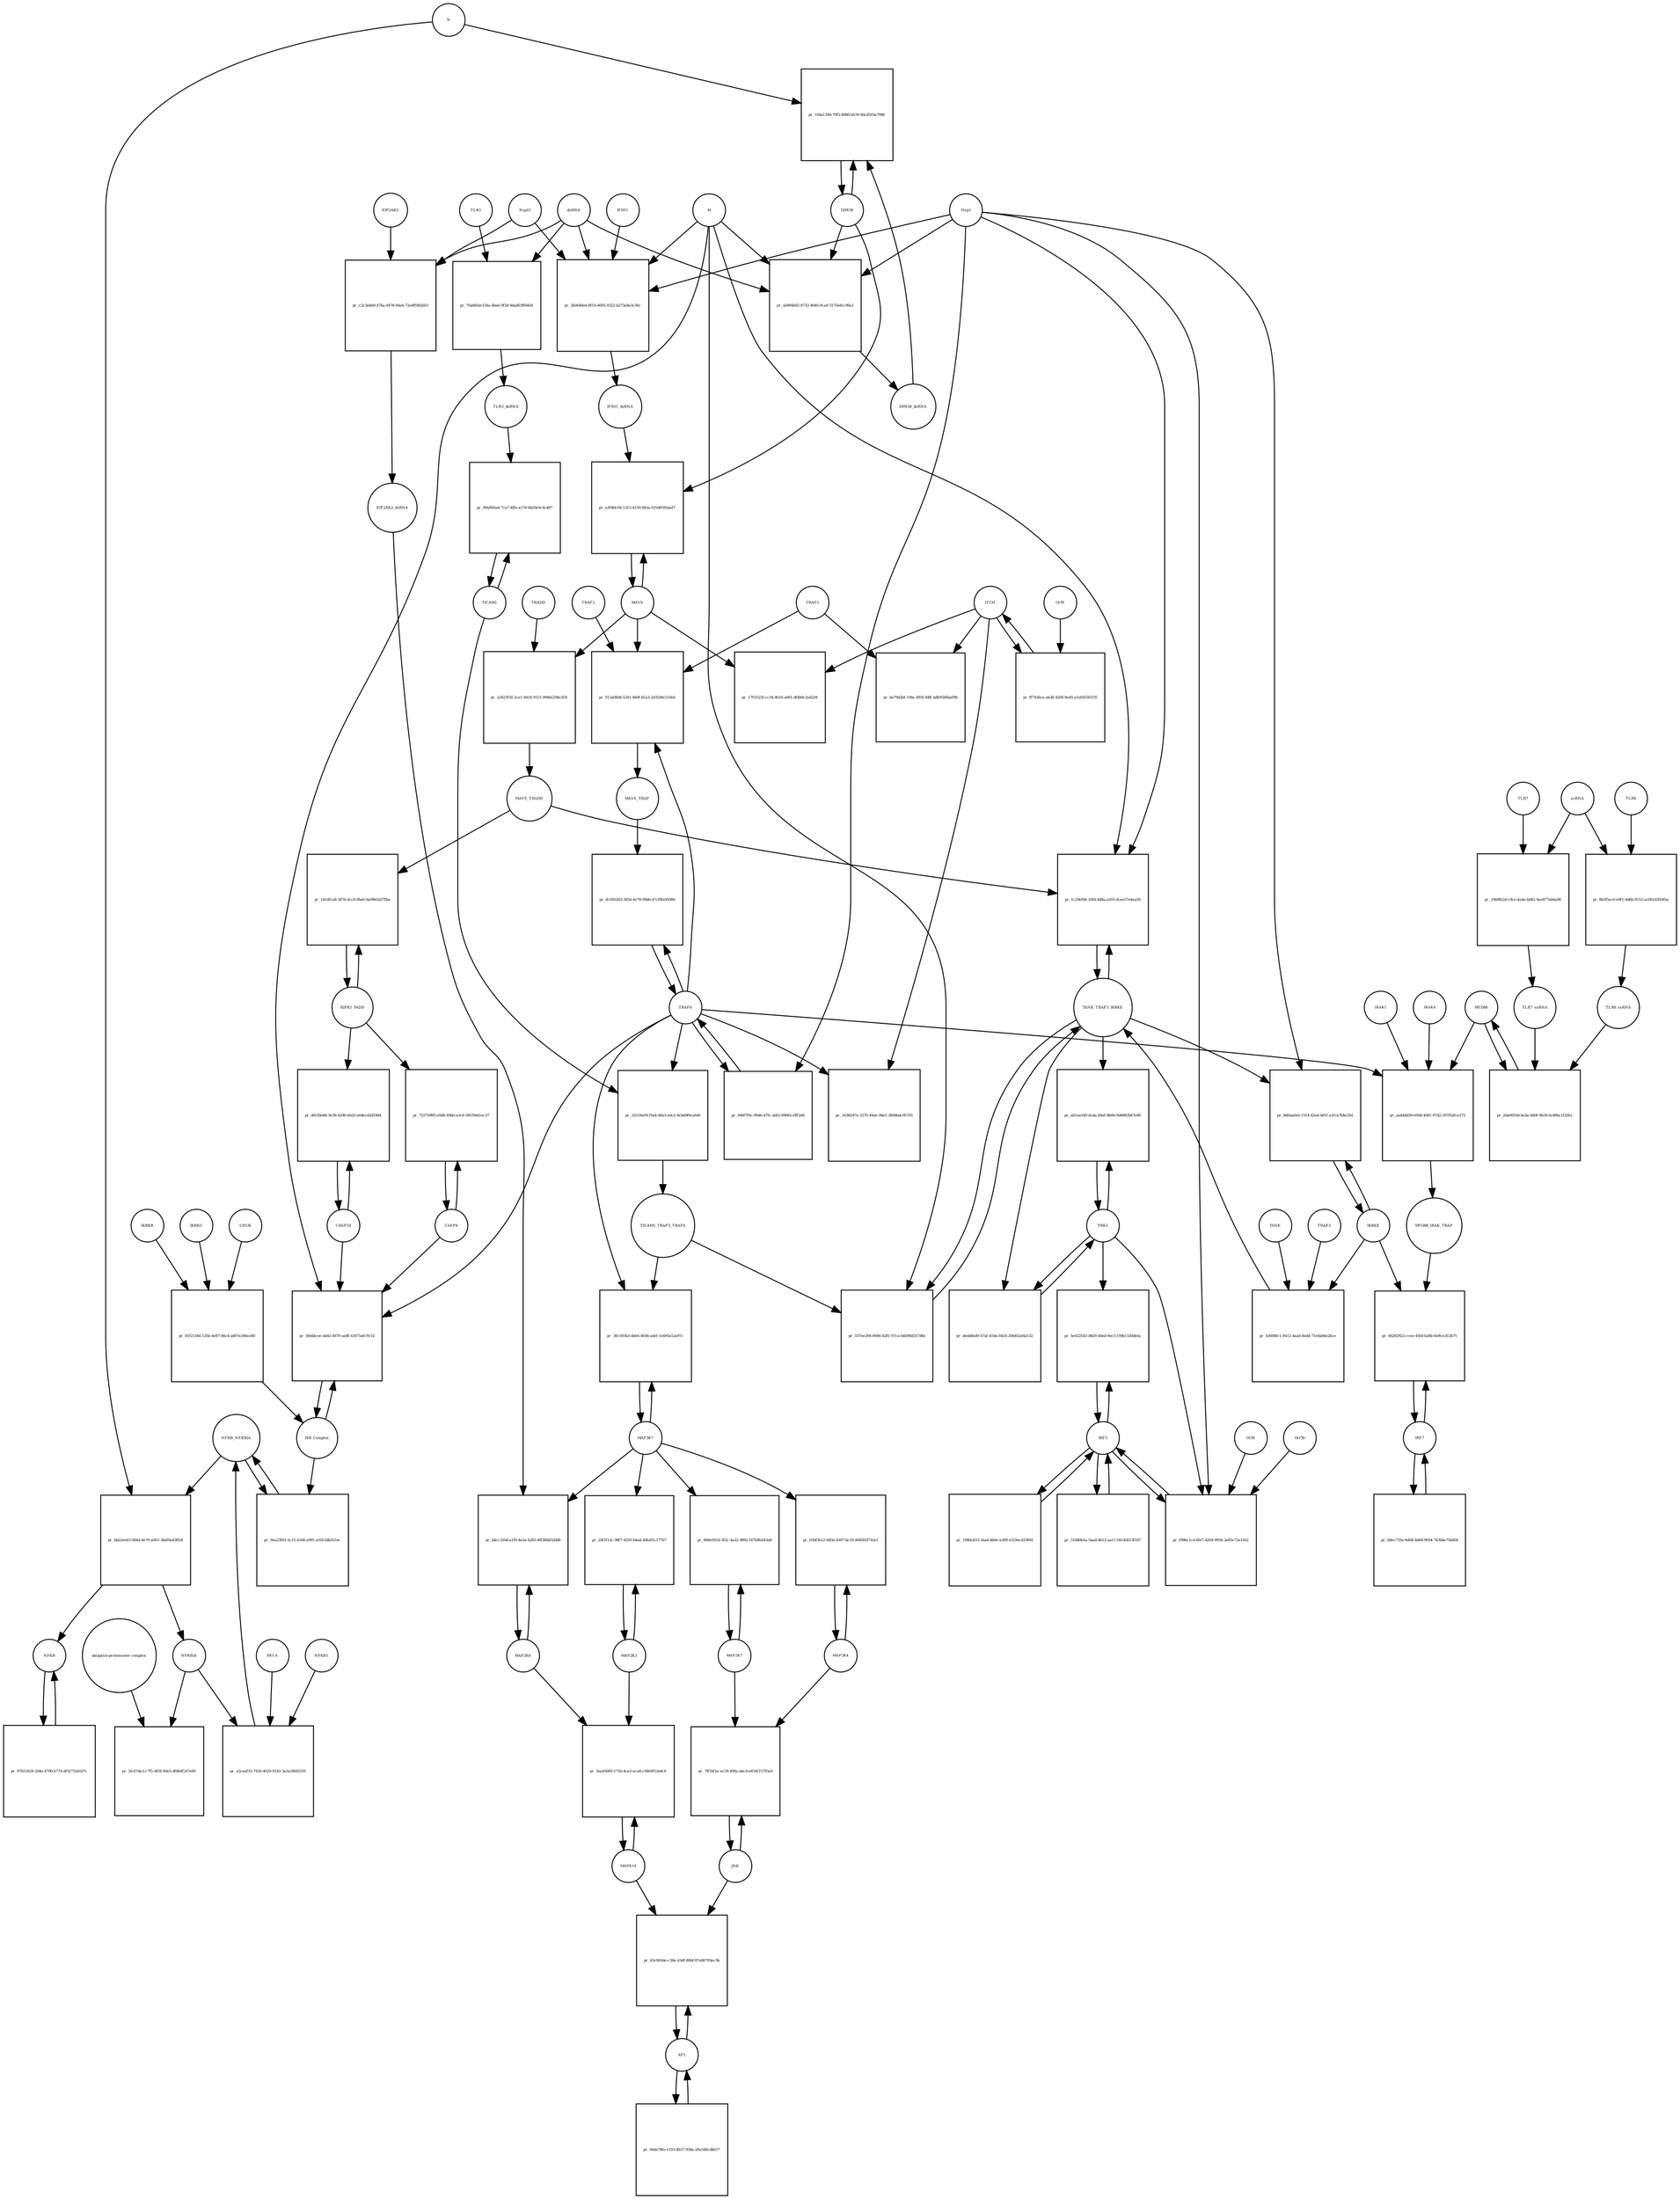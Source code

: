 strict digraph  {
NFKB_NFKBIA [annotation="", bipartite=0, cls=complex, fontsize=4, label=NFKB_NFKBIA, shape=circle];
"pr_bb22ee03-084d-4e70-a001-3bef0a43ffa9" [annotation="", bipartite=1, cls=process, fontsize=4, label="pr_bb22ee03-084d-4e70-a001-3bef0a43ffa9", shape=square];
NFKB [annotation="", bipartite=0, cls=complex, fontsize=4, label=NFKB, shape=circle];
NFKBIA [annotation=urn_miriam_hgnc_7797, bipartite=0, cls=macromolecule, fontsize=4, label=NFKBIA, shape=circle];
N [annotation=urn_miriam_ncbiprotein_1798174255, bipartite=0, cls=macromolecule, fontsize=4, label=N, shape=circle];
TLR3 [annotation=urn_miriam_hgnc_11849, bipartite=0, cls="macromolecule multimer", fontsize=4, label=TLR3, shape=circle];
"pr_7fab6fab-f24a-4ba6-9f34-9dad03ff6444" [annotation="", bipartite=1, cls=process, fontsize=4, label="pr_7fab6fab-f24a-4ba6-9f34-9dad03ff6444", shape=square];
dsRNA [annotation="", bipartite=0, cls="nucleic acid feature", fontsize=4, label=dsRNA, shape=circle];
TLR3_dsRNA [annotation="", bipartite=0, cls=complex, fontsize=4, label=TLR3_dsRNA, shape=circle];
"pr_a0494b92-8733-4040-9ca4-5175e8cc99a1" [annotation="", bipartite=1, cls=process, fontsize=4, label="pr_a0494b92-8733-4040-9ca4-5175e8cc99a1", shape=square];
DDX58_dsRNA [annotation="", bipartite=0, cls=complex, fontsize=4, label=DDX58_dsRNA, shape=circle];
M [annotation=urn_miriam_ncbiprotein_1796318601, bipartite=0, cls=macromolecule, fontsize=4, label=M, shape=circle];
Nsp3 [annotation=urn_miriam_ncbiprotein_1802476807, bipartite=0, cls=macromolecule, fontsize=4, label=Nsp3, shape=circle];
DDX58 [annotation=urn_miriam_hgnc_19102, bipartite=0, cls=macromolecule, fontsize=4, label=DDX58, shape=circle];
"pr_5b0640ed-8f19-4695-9322-b273a8e3c36c" [annotation="", bipartite=1, cls=process, fontsize=4, label="pr_5b0640ed-8f19-4695-9322-b273a8e3c36c", shape=square];
IFIH1_dsRNA [annotation="", bipartite=0, cls=complex, fontsize=4, label=IFIH1_dsRNA, shape=circle];
Nsp15 [annotation=urn_miriam_ncbiprotein_1802476818, bipartite=0, cls=macromolecule, fontsize=4, label=Nsp15, shape=circle];
IFIH1 [annotation=urn_miriam_hgnc_18873, bipartite=0, cls=macromolecule, fontsize=4, label=IFIH1, shape=circle];
"pr_104a139d-70f5-4880-b539-9dcd503a7086" [annotation="", bipartite=1, cls=process, fontsize=4, label="pr_104a139d-70f5-4880-b539-9dcd503a7086", shape=square];
MAVS [annotation=urn_miriam_hgnc_29233, bipartite=0, cls="macromolecule multimer", fontsize=4, label=MAVS, shape=circle];
"pr_a3040c04-1313-4150-843a-025d0592aef7" [annotation="", bipartite=1, cls=process, fontsize=4, label="pr_a3040c04-1313-4150-843a-025d0592aef7", shape=square];
"pr_2fc67da3-c7f5-493f-89e5-df4b4f247e90" [annotation="", bipartite=1, cls=process, fontsize=4, label="pr_2fc67da3-c7f5-493f-89e5-df4b4f247e90", shape=square];
"ubiquitin-proteasome complex" [annotation="", bipartite=0, cls=complex, fontsize=4, label="ubiquitin-proteasome complex", shape=circle];
IRF3 [annotation=urn_miriam_hgnc_6118, bipartite=0, cls="macromolecule multimer", fontsize=4, label=IRF3, shape=circle];
"pr_5e422543-d829-40ed-9ec5-f39b1320db5a" [annotation="", bipartite=1, cls=process, fontsize=4, label="pr_5e422543-d829-40ed-9ec5-f39b1320db5a", shape=square];
TBK1 [annotation="", bipartite=0, cls=macromolecule, fontsize=4, label=TBK1, shape=circle];
"pr_f99bc1c4-6fe7-4204-9954-2e83c72e1502" [annotation="", bipartite=1, cls=process, fontsize=4, label="pr_f99bc1c4-6fe7-4204-9954-2e83c72e1502", shape=square];
Orf3b [annotation=urn_miriam_uniprot_P59633, bipartite=0, cls=macromolecule, fontsize=4, label=Orf3b, shape=circle];
Orf8 [annotation=urn_miriam_ncbiprotein_1796318604, bipartite=0, cls=macromolecule, fontsize=4, label=Orf8, shape=circle];
IRF7 [annotation=urn_miriam_hgnc_6122, bipartite=0, cls="macromolecule multimer", fontsize=4, label=IRF7, shape=circle];
"pr_66282922-ccee-45fd-b26b-0effe1d12b75" [annotation="", bipartite=1, cls=process, fontsize=4, label="pr_66282922-ccee-45fd-b26b-0effe1d12b75", shape=square];
IKBKE [annotation=urn_miriam_hgnc_14552, bipartite=0, cls=macromolecule, fontsize=4, label=IKBKE, shape=circle];
MYD88_IRAK_TRAF [annotation="", bipartite=0, cls=complex, fontsize=4, label=MYD88_IRAK_TRAF, shape=circle];
TRAF6 [annotation=urn_miriam_hgnc_12036, bipartite=0, cls=macromolecule, fontsize=4, label=TRAF6, shape=circle];
"pr_dc050283-3854-4e78-99d6-47cf9fa95089" [annotation="", bipartite=1, cls=process, fontsize=4, label="pr_dc050283-3854-4e78-99d6-47cf9fa95089", shape=square];
MAVS_TRAF [annotation="", bipartite=0, cls=complex, fontsize=4, label=MAVS_TRAF, shape=circle];
"pr_1703523f-cc34-4616-ab61-df4b0c2ed2d4" [annotation="", bipartite=1, cls=process, fontsize=4, label="pr_1703523f-cc34-4616-ab61-df4b0c2ed2d4", shape=square];
ITCH [annotation="", bipartite=0, cls=macromolecule, fontsize=4, label=ITCH, shape=circle];
TRAF5 [annotation=urn_miriam_hgnc_12035, bipartite=0, cls=macromolecule, fontsize=4, label=TRAF5, shape=circle];
"pr_be79d2bf-19bc-493f-84ff-bdb95b6ba09b" [annotation="", bipartite=1, cls=process, fontsize=4, label="pr_be79d2bf-19bc-493f-84ff-bdb95b6ba09b", shape=square];
"pr_1636247e-3270-49ae-9be1-3b94bdc05705" [annotation="", bipartite=1, cls=process, fontsize=4, label="pr_1636247e-3270-49ae-9be1-3b94bdc05705", shape=square];
TICAM1 [annotation=urn_miriam_hgnc_18348, bipartite=0, cls=macromolecule, fontsize=4, label=TICAM1, shape=circle];
"pr_99a856ad-7ca7-4ffe-a176-6b20e5c4c497" [annotation="", bipartite=1, cls=process, fontsize=4, label="pr_99a856ad-7ca7-4ffe-a176-6b20e5c4c497", shape=square];
"pr_32518a59-f5a4-49a3-a0c2-6cbd9f6cafe8" [annotation="", bipartite=1, cls=process, fontsize=4, label="pr_32518a59-f5a4-49a3-a0c2-6cbd9f6cafe8", shape=square];
TICAM1_TRAF3_TRAF6 [annotation="", bipartite=0, cls=complex, fontsize=4, label=TICAM1_TRAF3_TRAF6, shape=circle];
TANK_TRAF3_IKBKE [annotation="", bipartite=0, cls=complex, fontsize=4, label=TANK_TRAF3_IKBKE, shape=circle];
"pr_557ee294-8946-4281-97ca-b8390d357d6e" [annotation="", bipartite=1, cls=process, fontsize=4, label="pr_557ee294-8946-4281-97ca-b8390d357d6e", shape=square];
"pr_ab1ea549-dcda-49af-9b0b-9d6883b47e80" [annotation="", bipartite=1, cls=process, fontsize=4, label="pr_ab1ea549-dcda-49af-9b0b-9d6883b47e80", shape=square];
"pr_8d0aa0a5-1514-42ed-b81f-a1fca7b4e254" [annotation="", bipartite=1, cls=process, fontsize=4, label="pr_8d0aa0a5-1514-42ed-b81f-a1fca7b4e254", shape=square];
MYD88 [annotation="", bipartite=0, cls=macromolecule, fontsize=4, label=MYD88, shape=circle];
"pr_aa44dd39-650d-4081-97d2-597f42fce172" [annotation="", bipartite=1, cls=process, fontsize=4, label="pr_aa44dd39-650d-4081-97d2-597f42fce172", shape=square];
IRAK1 [annotation=urn_miriam_hgnc_6112, bipartite=0, cls=macromolecule, fontsize=4, label=IRAK1, shape=circle];
IRAK4 [annotation=urn_miriam_hgnc_17967, bipartite=0, cls=macromolecule, fontsize=4, label=IRAK4, shape=circle];
TLR7 [annotation=urn_miriam_hgnc_15631, bipartite=0, cls=macromolecule, fontsize=4, label=TLR7, shape=circle];
"pr_19b9fb2d-c0ce-4a4e-bd42-9ee877e84a98" [annotation="", bipartite=1, cls=process, fontsize=4, label="pr_19b9fb2d-c0ce-4a4e-bd42-9ee877e84a98", shape=square];
TLR7_ssRNA [annotation="", bipartite=0, cls=complex, fontsize=4, label=TLR7_ssRNA, shape=circle];
ssRNA [annotation="", bipartite=0, cls="nucleic acid feature", fontsize=4, label=ssRNA, shape=circle];
TLR8 [annotation=urn_miriam_hgnc_15632, bipartite=0, cls=macromolecule, fontsize=4, label=TLR8, shape=circle];
"pr_8b3f5ec0-e9f1-4d6b-9152-ac001d39365a" [annotation="", bipartite=1, cls=process, fontsize=4, label="pr_8b3f5ec0-e9f1-4d6b-9152-ac001d39365a", shape=square];
TLR8_ssRNA [annotation="", bipartite=0, cls=complex, fontsize=4, label=TLR8_ssRNA, shape=circle];
"pr_2da0055d-bcba-4d0f-9b34-bc88bc1f32b1" [annotation="", bipartite=1, cls=process, fontsize=4, label="pr_2da0055d-bcba-4d0f-9b34-bc88bc1f32b1", shape=square];
MAP3K7 [annotation="", bipartite=0, cls=macromolecule, fontsize=4, label=MAP3K7, shape=circle];
"pr_36c593b3-d0e6-4656-adef-1e695e52a97c" [annotation="", bipartite=1, cls=process, fontsize=4, label="pr_36c593b3-d0e6-4656-adef-1e695e52a97c", shape=square];
TRAF2 [annotation=urn_miriam_hgnc_12032, bipartite=0, cls=macromolecule, fontsize=4, label=TRAF2, shape=circle];
"pr_013a08d4-5241-460f-b5a3-2d35d8c510e6" [annotation="", bipartite=1, cls=process, fontsize=4, label="pr_013a08d4-5241-460f-b5a3-2d35d8c510e6", shape=square];
"pr_ff7426ce-ab38-4206-8e45-a1afd5561f35" [annotation="", bipartite=1, cls=process, fontsize=4, label="pr_ff7426ce-ab38-4206-8e45-a1afd5561f35", shape=square];
Orf9 [annotation=urn_miriam_uniprot_P59636, bipartite=0, cls=macromolecule, fontsize=4, label=Orf9, shape=circle];
"pr_a2825f56-2ce1-4416-9151-994b5296cd54" [annotation="", bipartite=1, cls=process, fontsize=4, label="pr_a2825f56-2ce1-4416-9151-994b5296cd54", shape=square];
MAVS_TRADD [annotation="", bipartite=0, cls=complex, fontsize=4, label=MAVS_TRADD, shape=circle];
TRADD [annotation=urn_miriam_hgnc_12030, bipartite=0, cls=macromolecule, fontsize=4, label=TRADD, shape=circle];
"pr_046f7f4c-8946-47fc-abf2-09081c0ff2dd" [annotation="", bipartite=1, cls=process, fontsize=4, label="pr_046f7f4c-8946-47fc-abf2-09081c0ff2dd", shape=square];
AP1 [annotation="", bipartite=0, cls=complex, fontsize=4, label=AP1, shape=circle];
"pr_83c065de-c38e-43df-80bf-87e80793ec3b" [annotation="", bipartite=1, cls=process, fontsize=4, label="pr_83c065de-c38e-43df-80bf-87e80793ec3b", shape=square];
MAPK14 [annotation="", bipartite=0, cls=macromolecule, fontsize=4, label=MAPK14, shape=circle];
JNK [annotation="", bipartite=0, cls=complex, fontsize=4, label=JNK, shape=circle];
"pr_7ff1bf1e-ec59-496a-abcd-e654f15765a9" [annotation="", bipartite=1, cls=process, fontsize=4, label="pr_7ff1bf1e-ec59-496a-abcd-e654f15765a9", shape=square];
MAP2K7 [annotation="", bipartite=0, cls=macromolecule, fontsize=4, label=MAP2K7, shape=circle];
MAP2K4 [annotation="", bipartite=0, cls=macromolecule, fontsize=4, label=MAP2K4, shape=circle];
"pr_03bf3612-0d5b-4307-bc18-406565f743cf" [annotation="", bipartite=1, cls=process, fontsize=4, label="pr_03bf3612-0d5b-4307-bc18-406565f743cf", shape=square];
"pr_868e591d-3f3c-4a22-9892-f47b9faf43a8" [annotation="", bipartite=1, cls=process, fontsize=4, label="pr_868e591d-3f3c-4a22-9892-f47b9faf43a8", shape=square];
MAP2K3 [annotation="", bipartite=0, cls=macromolecule, fontsize=4, label=MAP2K3, shape=circle];
"pr_24f1f12c-98f7-4250-b4ad-40b2f1c177b7" [annotation="", bipartite=1, cls=process, fontsize=4, label="pr_24f1f12c-98f7-4250-b4ad-40b2f1c177b7", shape=square];
MAP2K6 [annotation="", bipartite=0, cls=macromolecule, fontsize=4, label=MAP2K6, shape=circle];
"pr_b4cc320d-a1f9-4e2a-b283-4ff380d320d8" [annotation="", bipartite=1, cls=process, fontsize=4, label="pr_b4cc320d-a1f9-4e2a-b283-4ff380d320d8", shape=square];
EIF2AK2_dsRNA [annotation="", bipartite=0, cls=complex, fontsize=4, label=EIF2AK2_dsRNA, shape=circle];
"pr_c2c3ebb9-476a-4478-94eb-72e4ff082603" [annotation="", bipartite=1, cls=process, fontsize=4, label="pr_c2c3ebb9-476a-4478-94eb-72e4ff082603", shape=square];
EIF2AK2 [annotation=urn_miriam_hgnc_9437, bipartite=0, cls=macromolecule, fontsize=4, label=EIF2AK2, shape=circle];
RIPK1_FADD [annotation="", bipartite=0, cls=complex, fontsize=4, label=RIPK1_FADD, shape=circle];
"pr_141dfca8-387d-4cc8-8be0-ba9865d37fba" [annotation="", bipartite=1, cls=process, fontsize=4, label="pr_141dfca8-387d-4cc8-8be0-ba9865d37fba", shape=square];
CASP8 [annotation="", bipartite=0, cls=macromolecule, fontsize=4, label=CASP8, shape=circle];
"pr_72375995-e0d8-49bb-a3c6-5f6356d1ec37" [annotation="", bipartite=1, cls=process, fontsize=4, label="pr_72375995-e0d8-49bb-a3c6-5f6356d1ec37", shape=square];
CASP10 [annotation="", bipartite=0, cls=macromolecule, fontsize=4, label=CASP10, shape=circle];
"pr_d0cfb0d4-5e38-4296-b5d3-a0decd2d1864" [annotation="", bipartite=1, cls=process, fontsize=4, label="pr_d0cfb0d4-5e38-4296-b5d3-a0decd2d1864", shape=square];
"pr_9ea23f03-5c15-41b8-a991-a5015db351ec" [annotation="", bipartite=1, cls=process, fontsize=4, label="pr_9ea23f03-5c15-41b8-a991-a5015db351ec", shape=square];
"IKK Complex" [annotation="", bipartite=0, cls=complex, fontsize=4, label="IKK Complex", shape=circle];
"pr_5fb44cee-de82-4670-aa8f-41875afc9114" [annotation="", bipartite=1, cls=process, fontsize=4, label="pr_5fb44cee-de82-4670-aa8f-41875afc9114", shape=square];
"pr_a2ceaf33-7430-4029-9143-3a3a18fd3350" [annotation="", bipartite=1, cls=process, fontsize=4, label="pr_a2ceaf33-7430-4029-9143-3a3a18fd3350", shape=square];
RELA [annotation="", bipartite=0, cls=macromolecule, fontsize=4, label=RELA, shape=circle];
NFKB1 [annotation="", bipartite=0, cls=macromolecule, fontsize=4, label=NFKB1, shape=circle];
IKBKG [annotation="", bipartite=0, cls=macromolecule, fontsize=4, label=IKBKG, shape=circle];
"pr_81f21344-535b-4e87-86c4-ad07e306ce80" [annotation="", bipartite=1, cls=process, fontsize=4, label="pr_81f21344-535b-4e87-86c4-ad07e306ce80", shape=square];
CHUK [annotation="", bipartite=0, cls=macromolecule, fontsize=4, label=CHUK, shape=circle];
IKBKB [annotation="", bipartite=0, cls=macromolecule, fontsize=4, label=IKBKB, shape=circle];
"pr_1c29efb6-10fd-4d8a-a203-dcee57e4ea58" [annotation="", bipartite=1, cls=process, fontsize=4, label="pr_1c29efb6-10fd-4d8a-a203-dcee57e4ea58", shape=square];
"pr_dedd8ed9-47af-418a-8424-20b452e6a532" [annotation="", bipartite=1, cls=process, fontsize=4, label="pr_dedd8ed9-47af-418a-8424-20b452e6a532", shape=square];
"pr_5ee43009-1756-4ce2-aca8-c9460f53a4c8" [annotation="", bipartite=1, cls=process, fontsize=4, label="pr_5ee43009-1756-4ce2-aca8-c9460f53a4c8", shape=square];
TRAF3 [annotation="", bipartite=0, cls=macromolecule, fontsize=4, label=TRAF3, shape=circle];
"pr_b36f80c1-8412-4aad-8a4d-71e8a84e2bce" [annotation="", bipartite=1, cls=process, fontsize=4, label="pr_b36f80c1-8412-4aad-8a4d-71e8a84e2bce", shape=square];
TANK [annotation="", bipartite=0, cls=macromolecule, fontsize=4, label=TANK, shape=circle];
"pr_87b51629-2d4e-4790-b774-df32735d1d7c" [annotation="", bipartite=1, cls=process, fontsize=4, label="pr_87b51629-2d4e-4790-b774-df32735d1d7c", shape=square];
"pr_31b80b5a-5aad-4612-aa11-04145613f187" [annotation="", bipartite=1, cls=process, fontsize=4, label="pr_31b80b5a-5aad-4612-aa11-04145613f187", shape=square];
"pr_1080c633-3ead-4b0e-a309-e319ecd10f64" [annotation="", bipartite=1, cls=process, fontsize=4, label="pr_1080c633-3ead-4b0e-a309-e319ecd10f64", shape=square];
"pr_0dec735e-6d0d-4d68-9054-743bbe75b004" [annotation="", bipartite=1, cls=process, fontsize=4, label="pr_0dec735e-6d0d-4d68-9054-743bbe75b004", shape=square];
"pr_04da78fe-e193-4b37-958a-26a548cd8e57" [annotation="", bipartite=1, cls=process, fontsize=4, label="pr_04da78fe-e193-4b37-958a-26a548cd8e57", shape=square];
NFKB_NFKBIA -> "pr_bb22ee03-084d-4e70-a001-3bef0a43ffa9"  [annotation="", interaction_type=consumption];
NFKB_NFKBIA -> "pr_9ea23f03-5c15-41b8-a991-a5015db351ec"  [annotation="", interaction_type=consumption];
"pr_bb22ee03-084d-4e70-a001-3bef0a43ffa9" -> NFKB  [annotation="", interaction_type=production];
"pr_bb22ee03-084d-4e70-a001-3bef0a43ffa9" -> NFKBIA  [annotation="", interaction_type=production];
NFKB -> "pr_87b51629-2d4e-4790-b774-df32735d1d7c"  [annotation="", interaction_type=consumption];
NFKBIA -> "pr_2fc67da3-c7f5-493f-89e5-df4b4f247e90"  [annotation="", interaction_type=consumption];
NFKBIA -> "pr_a2ceaf33-7430-4029-9143-3a3a18fd3350"  [annotation="", interaction_type=consumption];
N -> "pr_bb22ee03-084d-4e70-a001-3bef0a43ffa9"  [annotation="urn_miriam_pubmed_16143815|urn_miriam_taxonomy_694009", interaction_type=stimulation];
N -> "pr_104a139d-70f5-4880-b539-9dcd503a7086"  [annotation="urn_miriam_pubmed_25581309|urn_miriam_pubmed_28148787|urn_miriam_taxonomy_694009", interaction_type=inhibition];
TLR3 -> "pr_7fab6fab-f24a-4ba6-9f34-9dad03ff6444"  [annotation="", interaction_type=consumption];
"pr_7fab6fab-f24a-4ba6-9f34-9dad03ff6444" -> TLR3_dsRNA  [annotation="", interaction_type=production];
dsRNA -> "pr_7fab6fab-f24a-4ba6-9f34-9dad03ff6444"  [annotation="", interaction_type=consumption];
dsRNA -> "pr_a0494b92-8733-4040-9ca4-5175e8cc99a1"  [annotation="", interaction_type=consumption];
dsRNA -> "pr_5b0640ed-8f19-4695-9322-b273a8e3c36c"  [annotation="", interaction_type=consumption];
dsRNA -> "pr_c2c3ebb9-476a-4478-94eb-72e4ff082603"  [annotation="", interaction_type=consumption];
TLR3_dsRNA -> "pr_99a856ad-7ca7-4ffe-a176-6b20e5c4c497"  [annotation=urn_miriam_pubmed_20303872, interaction_type=stimulation];
"pr_a0494b92-8733-4040-9ca4-5175e8cc99a1" -> DDX58_dsRNA  [annotation="", interaction_type=production];
DDX58_dsRNA -> "pr_104a139d-70f5-4880-b539-9dcd503a7086"  [annotation="urn_miriam_pubmed_25581309|urn_miriam_pubmed_28148787|urn_miriam_taxonomy_694009", interaction_type=catalysis];
M -> "pr_a0494b92-8733-4040-9ca4-5175e8cc99a1"  [annotation="urn_miriam_pubmed_20303872|urn_miriam_pubmed_19380580|urn_miriam_pubmed_31226023|urn_miriam_taxonomy_694009", interaction_type=inhibition];
M -> "pr_5b0640ed-8f19-4695-9322-b273a8e3c36c"  [annotation="urn_miriam_pubmed_28484023|urn_miriam_pubmed_19380580|urn_miriam_pubmed_31226023|urn_miriam_taxonomy_694009", interaction_type=inhibition];
M -> "pr_557ee294-8946-4281-97ca-b8390d357d6e"  [annotation="urn_miriam_pubmed_19380580|urn_miriam_pubmed_19366914|urn_miriam_taxonomy_694009", interaction_type=inhibition];
M -> "pr_5fb44cee-de82-4670-aa8f-41875afc9114"  [annotation="urn_miriam_pubmed_19366914|urn_miriam_pubmed_20303872|urn_miriam_pubmed_17705188|urn_miriam_pubmed_694009", interaction_type=inhibition];
M -> "pr_1c29efb6-10fd-4d8a-a203-dcee57e4ea58"  [annotation="urn_miriam_pubmed_19366914|urn_miriam_pubmed_27164085|urn_miriam_pubmed_19380580|urn_miriam_taxonomy_694009", interaction_type=inhibition];
Nsp3 -> "pr_a0494b92-8733-4040-9ca4-5175e8cc99a1"  [annotation="urn_miriam_pubmed_20303872|urn_miriam_pubmed_19380580|urn_miriam_pubmed_31226023|urn_miriam_taxonomy_694009", interaction_type=inhibition];
Nsp3 -> "pr_5b0640ed-8f19-4695-9322-b273a8e3c36c"  [annotation="urn_miriam_pubmed_28484023|urn_miriam_pubmed_19380580|urn_miriam_pubmed_31226023|urn_miriam_taxonomy_694009", interaction_type=inhibition];
Nsp3 -> "pr_f99bc1c4-6fe7-4204-9954-2e83c72e1502"  [annotation="urn_miriam_pubmed_17761676|urn_miriam_pubmed_31226023|urn_miriam_taxonomy_694009", interaction_type=inhibition];
Nsp3 -> "pr_8d0aa0a5-1514-42ed-b81f-a1fca7b4e254"  [annotation="urn_miriam_pubmed_20303872|urn_miriam_pubmed_31226023|urn_miriam_taxonomy_694009", interaction_type=inhibition];
Nsp3 -> "pr_046f7f4c-8946-47fc-abf2-09081c0ff2dd"  [annotation="urn_miriam_pubmed_27164085|urn_miriam_taxonomy_694009", interaction_type=catalysis];
Nsp3 -> "pr_1c29efb6-10fd-4d8a-a203-dcee57e4ea58"  [annotation="urn_miriam_pubmed_19366914|urn_miriam_pubmed_27164085|urn_miriam_pubmed_19380580|urn_miriam_taxonomy_694009", interaction_type=inhibition];
DDX58 -> "pr_a0494b92-8733-4040-9ca4-5175e8cc99a1"  [annotation="", interaction_type=consumption];
DDX58 -> "pr_104a139d-70f5-4880-b539-9dcd503a7086"  [annotation="", interaction_type=consumption];
DDX58 -> "pr_a3040c04-1313-4150-843a-025d0592aef7"  [annotation=urn_miriam_pubmed_25581309, interaction_type=catalysis];
"pr_5b0640ed-8f19-4695-9322-b273a8e3c36c" -> IFIH1_dsRNA  [annotation="", interaction_type=production];
IFIH1_dsRNA -> "pr_a3040c04-1313-4150-843a-025d0592aef7"  [annotation=urn_miriam_pubmed_25581309, interaction_type=catalysis];
Nsp15 -> "pr_5b0640ed-8f19-4695-9322-b273a8e3c36c"  [annotation="urn_miriam_pubmed_28484023|urn_miriam_pubmed_19380580|urn_miriam_pubmed_31226023|urn_miriam_taxonomy_694009", interaction_type=inhibition];
Nsp15 -> "pr_c2c3ebb9-476a-4478-94eb-72e4ff082603"  [annotation="urn_miriam_pubmed_28484023|urn_miriam_pubmed_19366914|urn_miriam_taxonomy_694009", interaction_type=inhibition];
IFIH1 -> "pr_5b0640ed-8f19-4695-9322-b273a8e3c36c"  [annotation="", interaction_type=consumption];
"pr_104a139d-70f5-4880-b539-9dcd503a7086" -> DDX58  [annotation="", interaction_type=production];
MAVS -> "pr_a3040c04-1313-4150-843a-025d0592aef7"  [annotation="", interaction_type=consumption];
MAVS -> "pr_1703523f-cc34-4616-ab61-df4b0c2ed2d4"  [annotation="", interaction_type=consumption];
MAVS -> "pr_013a08d4-5241-460f-b5a3-2d35d8c510e6"  [annotation="", interaction_type=consumption];
MAVS -> "pr_a2825f56-2ce1-4416-9151-994b5296cd54"  [annotation="", interaction_type=consumption];
"pr_a3040c04-1313-4150-843a-025d0592aef7" -> MAVS  [annotation="", interaction_type=production];
"ubiquitin-proteasome complex" -> "pr_2fc67da3-c7f5-493f-89e5-df4b4f247e90"  [annotation=urn_miriam_pubmed_20303872, interaction_type=catalysis];
IRF3 -> "pr_5e422543-d829-40ed-9ec5-f39b1320db5a"  [annotation="", interaction_type=consumption];
IRF3 -> "pr_f99bc1c4-6fe7-4204-9954-2e83c72e1502"  [annotation="", interaction_type=consumption];
IRF3 -> "pr_31b80b5a-5aad-4612-aa11-04145613f187"  [annotation="", interaction_type=consumption];
IRF3 -> "pr_1080c633-3ead-4b0e-a309-e319ecd10f64"  [annotation="", interaction_type=consumption];
"pr_5e422543-d829-40ed-9ec5-f39b1320db5a" -> IRF3  [annotation="", interaction_type=production];
TBK1 -> "pr_5e422543-d829-40ed-9ec5-f39b1320db5a"  [annotation=urn_miriam_pubmed_25581309, interaction_type=catalysis];
TBK1 -> "pr_f99bc1c4-6fe7-4204-9954-2e83c72e1502"  [annotation="urn_miriam_pubmed_17761676|urn_miriam_pubmed_31226023|urn_miriam_taxonomy_694009", interaction_type=catalysis];
TBK1 -> "pr_ab1ea549-dcda-49af-9b0b-9d6883b47e80"  [annotation="", interaction_type=consumption];
TBK1 -> "pr_dedd8ed9-47af-418a-8424-20b452e6a532"  [annotation="", interaction_type=consumption];
"pr_f99bc1c4-6fe7-4204-9954-2e83c72e1502" -> IRF3  [annotation="", interaction_type=production];
Orf3b -> "pr_f99bc1c4-6fe7-4204-9954-2e83c72e1502"  [annotation="urn_miriam_pubmed_17761676|urn_miriam_pubmed_31226023|urn_miriam_taxonomy_694009", interaction_type=inhibition];
Orf8 -> "pr_f99bc1c4-6fe7-4204-9954-2e83c72e1502"  [annotation="urn_miriam_pubmed_17761676|urn_miriam_pubmed_31226023|urn_miriam_taxonomy_694009", interaction_type=inhibition];
IRF7 -> "pr_66282922-ccee-45fd-b26b-0effe1d12b75"  [annotation="", interaction_type=consumption];
IRF7 -> "pr_0dec735e-6d0d-4d68-9054-743bbe75b004"  [annotation="", interaction_type=consumption];
"pr_66282922-ccee-45fd-b26b-0effe1d12b75" -> IRF7  [annotation="", interaction_type=production];
IKBKE -> "pr_66282922-ccee-45fd-b26b-0effe1d12b75"  [annotation=urn_miriam_pubmed_20303872, interaction_type=catalysis];
IKBKE -> "pr_8d0aa0a5-1514-42ed-b81f-a1fca7b4e254"  [annotation="", interaction_type=consumption];
IKBKE -> "pr_b36f80c1-8412-4aad-8a4d-71e8a84e2bce"  [annotation="", interaction_type=consumption];
MYD88_IRAK_TRAF -> "pr_66282922-ccee-45fd-b26b-0effe1d12b75"  [annotation=urn_miriam_pubmed_20303872, interaction_type=catalysis];
TRAF6 -> "pr_dc050283-3854-4e78-99d6-47cf9fa95089"  [annotation="", interaction_type=consumption];
TRAF6 -> "pr_1636247e-3270-49ae-9be1-3b94bdc05705"  [annotation="", interaction_type=consumption];
TRAF6 -> "pr_32518a59-f5a4-49a3-a0c2-6cbd9f6cafe8"  [annotation="", interaction_type=consumption];
TRAF6 -> "pr_aa44dd39-650d-4081-97d2-597f42fce172"  [annotation="", interaction_type=consumption];
TRAF6 -> "pr_36c593b3-d0e6-4656-adef-1e695e52a97c"  [annotation=urn_miriam_pubmed_19366914, interaction_type=stimulation];
TRAF6 -> "pr_013a08d4-5241-460f-b5a3-2d35d8c510e6"  [annotation="", interaction_type=consumption];
TRAF6 -> "pr_046f7f4c-8946-47fc-abf2-09081c0ff2dd"  [annotation="", interaction_type=consumption];
TRAF6 -> "pr_5fb44cee-de82-4670-aa8f-41875afc9114"  [annotation="urn_miriam_pubmed_19366914|urn_miriam_pubmed_20303872|urn_miriam_pubmed_17705188|urn_miriam_pubmed_694009", interaction_type=stimulation];
"pr_dc050283-3854-4e78-99d6-47cf9fa95089" -> TRAF6  [annotation="", interaction_type=production];
MAVS_TRAF -> "pr_dc050283-3854-4e78-99d6-47cf9fa95089"  [annotation=urn_miriam_pubmed_19366914, interaction_type=catalysis];
ITCH -> "pr_1703523f-cc34-4616-ab61-df4b0c2ed2d4"  [annotation=urn_miriam_pubmed_25135833, interaction_type=catalysis];
ITCH -> "pr_be79d2bf-19bc-493f-84ff-bdb95b6ba09b"  [annotation=urn_miriam_pubmed_25135833, interaction_type=catalysis];
ITCH -> "pr_1636247e-3270-49ae-9be1-3b94bdc05705"  [annotation=urn_miriam_pubmed_25135833, interaction_type=catalysis];
ITCH -> "pr_ff7426ce-ab38-4206-8e45-a1afd5561f35"  [annotation="", interaction_type=consumption];
TRAF5 -> "pr_be79d2bf-19bc-493f-84ff-bdb95b6ba09b"  [annotation="", interaction_type=consumption];
TRAF5 -> "pr_013a08d4-5241-460f-b5a3-2d35d8c510e6"  [annotation="", interaction_type=consumption];
TICAM1 -> "pr_99a856ad-7ca7-4ffe-a176-6b20e5c4c497"  [annotation="", interaction_type=consumption];
TICAM1 -> "pr_32518a59-f5a4-49a3-a0c2-6cbd9f6cafe8"  [annotation="", interaction_type=consumption];
"pr_99a856ad-7ca7-4ffe-a176-6b20e5c4c497" -> TICAM1  [annotation="", interaction_type=production];
"pr_32518a59-f5a4-49a3-a0c2-6cbd9f6cafe8" -> TICAM1_TRAF3_TRAF6  [annotation="", interaction_type=production];
TICAM1_TRAF3_TRAF6 -> "pr_557ee294-8946-4281-97ca-b8390d357d6e"  [annotation="urn_miriam_pubmed_19380580|urn_miriam_pubmed_19366914|urn_miriam_taxonomy_694009", interaction_type=stimulation];
TICAM1_TRAF3_TRAF6 -> "pr_36c593b3-d0e6-4656-adef-1e695e52a97c"  [annotation=urn_miriam_pubmed_19366914, interaction_type=stimulation];
TANK_TRAF3_IKBKE -> "pr_557ee294-8946-4281-97ca-b8390d357d6e"  [annotation="", interaction_type=consumption];
TANK_TRAF3_IKBKE -> "pr_ab1ea549-dcda-49af-9b0b-9d6883b47e80"  [annotation=urn_miriam_pubmed_20303872, interaction_type=stimulation];
TANK_TRAF3_IKBKE -> "pr_8d0aa0a5-1514-42ed-b81f-a1fca7b4e254"  [annotation="urn_miriam_pubmed_20303872|urn_miriam_pubmed_31226023|urn_miriam_taxonomy_694009", interaction_type=stimulation];
TANK_TRAF3_IKBKE -> "pr_1c29efb6-10fd-4d8a-a203-dcee57e4ea58"  [annotation="", interaction_type=consumption];
TANK_TRAF3_IKBKE -> "pr_dedd8ed9-47af-418a-8424-20b452e6a532"  [annotation=urn_miriam_pubmed_19366914, interaction_type=stimulation];
"pr_557ee294-8946-4281-97ca-b8390d357d6e" -> TANK_TRAF3_IKBKE  [annotation="", interaction_type=production];
"pr_ab1ea549-dcda-49af-9b0b-9d6883b47e80" -> TBK1  [annotation="", interaction_type=production];
"pr_8d0aa0a5-1514-42ed-b81f-a1fca7b4e254" -> IKBKE  [annotation="", interaction_type=production];
MYD88 -> "pr_aa44dd39-650d-4081-97d2-597f42fce172"  [annotation="", interaction_type=consumption];
MYD88 -> "pr_2da0055d-bcba-4d0f-9b34-bc88bc1f32b1"  [annotation="", interaction_type=consumption];
"pr_aa44dd39-650d-4081-97d2-597f42fce172" -> MYD88_IRAK_TRAF  [annotation="", interaction_type=production];
IRAK1 -> "pr_aa44dd39-650d-4081-97d2-597f42fce172"  [annotation="", interaction_type=consumption];
IRAK4 -> "pr_aa44dd39-650d-4081-97d2-597f42fce172"  [annotation="", interaction_type=consumption];
TLR7 -> "pr_19b9fb2d-c0ce-4a4e-bd42-9ee877e84a98"  [annotation="", interaction_type=consumption];
"pr_19b9fb2d-c0ce-4a4e-bd42-9ee877e84a98" -> TLR7_ssRNA  [annotation="", interaction_type=production];
TLR7_ssRNA -> "pr_2da0055d-bcba-4d0f-9b34-bc88bc1f32b1"  [annotation=urn_miriam_pubmed_19366914, interaction_type=stimulation];
ssRNA -> "pr_19b9fb2d-c0ce-4a4e-bd42-9ee877e84a98"  [annotation="", interaction_type=consumption];
ssRNA -> "pr_8b3f5ec0-e9f1-4d6b-9152-ac001d39365a"  [annotation="", interaction_type=consumption];
TLR8 -> "pr_8b3f5ec0-e9f1-4d6b-9152-ac001d39365a"  [annotation="", interaction_type=consumption];
"pr_8b3f5ec0-e9f1-4d6b-9152-ac001d39365a" -> TLR8_ssRNA  [annotation="", interaction_type=production];
TLR8_ssRNA -> "pr_2da0055d-bcba-4d0f-9b34-bc88bc1f32b1"  [annotation=urn_miriam_pubmed_19366914, interaction_type=stimulation];
"pr_2da0055d-bcba-4d0f-9b34-bc88bc1f32b1" -> MYD88  [annotation="", interaction_type=production];
MAP3K7 -> "pr_36c593b3-d0e6-4656-adef-1e695e52a97c"  [annotation="", interaction_type=consumption];
MAP3K7 -> "pr_03bf3612-0d5b-4307-bc18-406565f743cf"  [annotation=urn_miriam_pubmed_19366914, interaction_type=catalysis];
MAP3K7 -> "pr_868e591d-3f3c-4a22-9892-f47b9faf43a8"  [annotation=urn_miriam_pubmed_19366914, interaction_type=catalysis];
MAP3K7 -> "pr_24f1f12c-98f7-4250-b4ad-40b2f1c177b7"  [annotation=urn_miriam_pubmed_19366914, interaction_type=catalysis];
MAP3K7 -> "pr_b4cc320d-a1f9-4e2a-b283-4ff380d320d8"  [annotation=urn_miriam_pubmed_19366914, interaction_type=catalysis];
"pr_36c593b3-d0e6-4656-adef-1e695e52a97c" -> MAP3K7  [annotation="", interaction_type=production];
TRAF2 -> "pr_013a08d4-5241-460f-b5a3-2d35d8c510e6"  [annotation="", interaction_type=consumption];
"pr_013a08d4-5241-460f-b5a3-2d35d8c510e6" -> MAVS_TRAF  [annotation="", interaction_type=production];
"pr_ff7426ce-ab38-4206-8e45-a1afd5561f35" -> ITCH  [annotation="", interaction_type=production];
Orf9 -> "pr_ff7426ce-ab38-4206-8e45-a1afd5561f35"  [annotation="urn_miriam_pubmed_25135833|urn_miriam_taxonomy_694009", interaction_type=stimulation];
"pr_a2825f56-2ce1-4416-9151-994b5296cd54" -> MAVS_TRADD  [annotation="", interaction_type=production];
MAVS_TRADD -> "pr_141dfca8-387d-4cc8-8be0-ba9865d37fba"  [annotation=urn_miriam_pubmed_19366914, interaction_type=stimulation];
MAVS_TRADD -> "pr_1c29efb6-10fd-4d8a-a203-dcee57e4ea58"  [annotation="urn_miriam_pubmed_19366914|urn_miriam_pubmed_27164085|urn_miriam_pubmed_19380580|urn_miriam_taxonomy_694009", interaction_type=stimulation];
TRADD -> "pr_a2825f56-2ce1-4416-9151-994b5296cd54"  [annotation="", interaction_type=consumption];
"pr_046f7f4c-8946-47fc-abf2-09081c0ff2dd" -> TRAF6  [annotation="", interaction_type=production];
AP1 -> "pr_83c065de-c38e-43df-80bf-87e80793ec3b"  [annotation="", interaction_type=consumption];
AP1 -> "pr_04da78fe-e193-4b37-958a-26a548cd8e57"  [annotation="", interaction_type=consumption];
"pr_83c065de-c38e-43df-80bf-87e80793ec3b" -> AP1  [annotation="", interaction_type=production];
MAPK14 -> "pr_83c065de-c38e-43df-80bf-87e80793ec3b"  [annotation=urn_miriam_pubmed_19366914, interaction_type=stimulation];
MAPK14 -> "pr_5ee43009-1756-4ce2-aca8-c9460f53a4c8"  [annotation="", interaction_type=consumption];
JNK -> "pr_83c065de-c38e-43df-80bf-87e80793ec3b"  [annotation=urn_miriam_pubmed_19366914, interaction_type=stimulation];
JNK -> "pr_7ff1bf1e-ec59-496a-abcd-e654f15765a9"  [annotation="", interaction_type=consumption];
"pr_7ff1bf1e-ec59-496a-abcd-e654f15765a9" -> JNK  [annotation="", interaction_type=production];
MAP2K7 -> "pr_7ff1bf1e-ec59-496a-abcd-e654f15765a9"  [annotation=urn_miriam_pubmed_19366914, interaction_type=catalysis];
MAP2K7 -> "pr_868e591d-3f3c-4a22-9892-f47b9faf43a8"  [annotation="", interaction_type=consumption];
MAP2K4 -> "pr_7ff1bf1e-ec59-496a-abcd-e654f15765a9"  [annotation=urn_miriam_pubmed_19366914, interaction_type=catalysis];
MAP2K4 -> "pr_03bf3612-0d5b-4307-bc18-406565f743cf"  [annotation="", interaction_type=consumption];
"pr_03bf3612-0d5b-4307-bc18-406565f743cf" -> MAP2K4  [annotation="", interaction_type=production];
"pr_868e591d-3f3c-4a22-9892-f47b9faf43a8" -> MAP2K7  [annotation="", interaction_type=production];
MAP2K3 -> "pr_24f1f12c-98f7-4250-b4ad-40b2f1c177b7"  [annotation="", interaction_type=consumption];
MAP2K3 -> "pr_5ee43009-1756-4ce2-aca8-c9460f53a4c8"  [annotation=urn_miriam_pubmed_19366914, interaction_type=catalysis];
"pr_24f1f12c-98f7-4250-b4ad-40b2f1c177b7" -> MAP2K3  [annotation="", interaction_type=production];
MAP2K6 -> "pr_b4cc320d-a1f9-4e2a-b283-4ff380d320d8"  [annotation="", interaction_type=consumption];
MAP2K6 -> "pr_5ee43009-1756-4ce2-aca8-c9460f53a4c8"  [annotation=urn_miriam_pubmed_19366914, interaction_type=catalysis];
"pr_b4cc320d-a1f9-4e2a-b283-4ff380d320d8" -> MAP2K6  [annotation="", interaction_type=production];
EIF2AK2_dsRNA -> "pr_b4cc320d-a1f9-4e2a-b283-4ff380d320d8"  [annotation=urn_miriam_pubmed_19366914, interaction_type=stimulation];
"pr_c2c3ebb9-476a-4478-94eb-72e4ff082603" -> EIF2AK2_dsRNA  [annotation="", interaction_type=production];
EIF2AK2 -> "pr_c2c3ebb9-476a-4478-94eb-72e4ff082603"  [annotation="", interaction_type=consumption];
RIPK1_FADD -> "pr_141dfca8-387d-4cc8-8be0-ba9865d37fba"  [annotation="", interaction_type=consumption];
RIPK1_FADD -> "pr_72375995-e0d8-49bb-a3c6-5f6356d1ec37"  [annotation=urn_miriam_pubmed_19366914, interaction_type=stimulation];
RIPK1_FADD -> "pr_d0cfb0d4-5e38-4296-b5d3-a0decd2d1864"  [annotation=urn_miriam_pubmed_20303872, interaction_type=stimulation];
"pr_141dfca8-387d-4cc8-8be0-ba9865d37fba" -> RIPK1_FADD  [annotation="", interaction_type=production];
CASP8 -> "pr_72375995-e0d8-49bb-a3c6-5f6356d1ec37"  [annotation="", interaction_type=consumption];
CASP8 -> "pr_5fb44cee-de82-4670-aa8f-41875afc9114"  [annotation="urn_miriam_pubmed_19366914|urn_miriam_pubmed_20303872|urn_miriam_pubmed_17705188|urn_miriam_pubmed_694009", interaction_type=stimulation];
"pr_72375995-e0d8-49bb-a3c6-5f6356d1ec37" -> CASP8  [annotation="", interaction_type=production];
CASP10 -> "pr_d0cfb0d4-5e38-4296-b5d3-a0decd2d1864"  [annotation="", interaction_type=consumption];
CASP10 -> "pr_5fb44cee-de82-4670-aa8f-41875afc9114"  [annotation="urn_miriam_pubmed_19366914|urn_miriam_pubmed_20303872|urn_miriam_pubmed_17705188|urn_miriam_pubmed_694009", interaction_type=stimulation];
"pr_d0cfb0d4-5e38-4296-b5d3-a0decd2d1864" -> CASP10  [annotation="", interaction_type=production];
"pr_9ea23f03-5c15-41b8-a991-a5015db351ec" -> NFKB_NFKBIA  [annotation="", interaction_type=production];
"IKK Complex" -> "pr_9ea23f03-5c15-41b8-a991-a5015db351ec"  [annotation=urn_miriam_pubmed_19366914, interaction_type=catalysis];
"IKK Complex" -> "pr_5fb44cee-de82-4670-aa8f-41875afc9114"  [annotation="", interaction_type=consumption];
"pr_5fb44cee-de82-4670-aa8f-41875afc9114" -> "IKK Complex"  [annotation="", interaction_type=production];
"pr_a2ceaf33-7430-4029-9143-3a3a18fd3350" -> NFKB_NFKBIA  [annotation="", interaction_type=production];
RELA -> "pr_a2ceaf33-7430-4029-9143-3a3a18fd3350"  [annotation="", interaction_type=consumption];
NFKB1 -> "pr_a2ceaf33-7430-4029-9143-3a3a18fd3350"  [annotation="", interaction_type=consumption];
IKBKG -> "pr_81f21344-535b-4e87-86c4-ad07e306ce80"  [annotation="", interaction_type=consumption];
"pr_81f21344-535b-4e87-86c4-ad07e306ce80" -> "IKK Complex"  [annotation="", interaction_type=production];
CHUK -> "pr_81f21344-535b-4e87-86c4-ad07e306ce80"  [annotation="", interaction_type=consumption];
IKBKB -> "pr_81f21344-535b-4e87-86c4-ad07e306ce80"  [annotation="", interaction_type=consumption];
"pr_1c29efb6-10fd-4d8a-a203-dcee57e4ea58" -> TANK_TRAF3_IKBKE  [annotation="", interaction_type=production];
"pr_dedd8ed9-47af-418a-8424-20b452e6a532" -> TBK1  [annotation="", interaction_type=production];
"pr_5ee43009-1756-4ce2-aca8-c9460f53a4c8" -> MAPK14  [annotation="", interaction_type=production];
TRAF3 -> "pr_b36f80c1-8412-4aad-8a4d-71e8a84e2bce"  [annotation="", interaction_type=consumption];
"pr_b36f80c1-8412-4aad-8a4d-71e8a84e2bce" -> TANK_TRAF3_IKBKE  [annotation="", interaction_type=production];
TANK -> "pr_b36f80c1-8412-4aad-8a4d-71e8a84e2bce"  [annotation="", interaction_type=consumption];
"pr_87b51629-2d4e-4790-b774-df32735d1d7c" -> NFKB  [annotation="", interaction_type=production];
"pr_31b80b5a-5aad-4612-aa11-04145613f187" -> IRF3  [annotation="", interaction_type=production];
"pr_1080c633-3ead-4b0e-a309-e319ecd10f64" -> IRF3  [annotation="", interaction_type=production];
"pr_0dec735e-6d0d-4d68-9054-743bbe75b004" -> IRF7  [annotation="", interaction_type=production];
"pr_04da78fe-e193-4b37-958a-26a548cd8e57" -> AP1  [annotation="", interaction_type=production];
}
